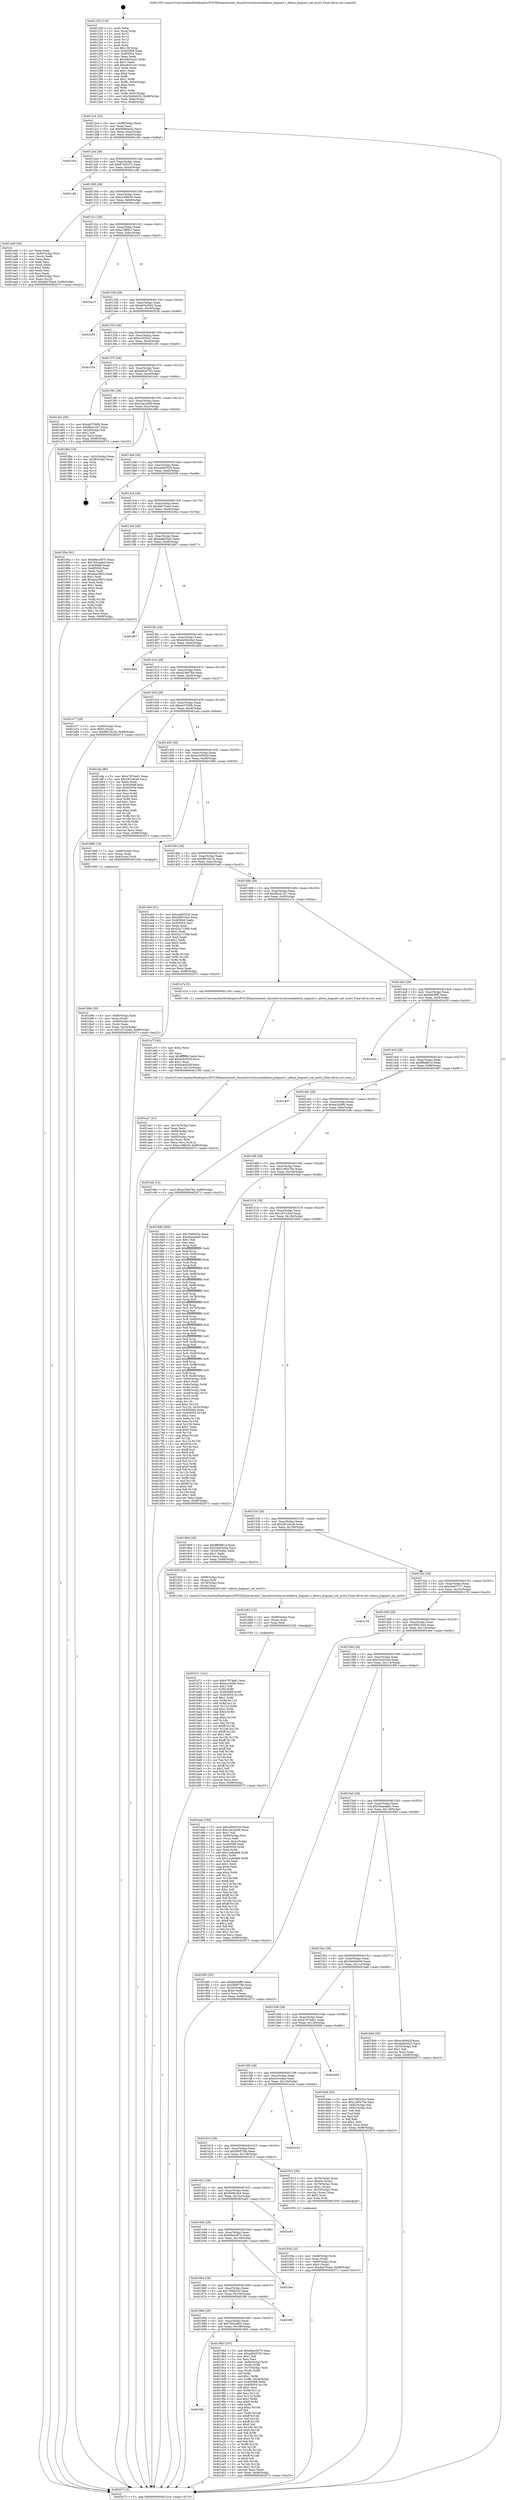 digraph "0x401250" {
  label = "0x401250 (/mnt/c/Users/mathe/Desktop/tcc/POCII/binaries/extr_linuxdriversttyserialaltera_jtaguart.c_altera_jtaguart_set_mctrl_Final-ollvm.out::main(0))"
  labelloc = "t"
  node[shape=record]

  Entry [label="",width=0.3,height=0.3,shape=circle,fillcolor=black,style=filled]
  "0x4012c4" [label="{
     0x4012c4 [32]\l
     | [instrs]\l
     &nbsp;&nbsp;0x4012c4 \<+6\>: mov -0x98(%rbp),%eax\l
     &nbsp;&nbsp;0x4012ca \<+2\>: mov %eax,%ecx\l
     &nbsp;&nbsp;0x4012cc \<+6\>: sub $0x8480ae42,%ecx\l
     &nbsp;&nbsp;0x4012d2 \<+6\>: mov %eax,-0xac(%rbp)\l
     &nbsp;&nbsp;0x4012d8 \<+6\>: mov %ecx,-0xb0(%rbp)\l
     &nbsp;&nbsp;0x4012de \<+6\>: je 0000000000401c0d \<main+0x9bd\>\l
  }"]
  "0x401c0d" [label="{
     0x401c0d\l
  }", style=dashed]
  "0x4012e4" [label="{
     0x4012e4 [28]\l
     | [instrs]\l
     &nbsp;&nbsp;0x4012e4 \<+5\>: jmp 00000000004012e9 \<main+0x99\>\l
     &nbsp;&nbsp;0x4012e9 \<+6\>: mov -0xac(%rbp),%eax\l
     &nbsp;&nbsp;0x4012ef \<+5\>: sub $0x8745037c,%eax\l
     &nbsp;&nbsp;0x4012f4 \<+6\>: mov %eax,-0xb4(%rbp)\l
     &nbsp;&nbsp;0x4012fa \<+6\>: je 0000000000401cdb \<main+0xa8b\>\l
  }"]
  Exit [label="",width=0.3,height=0.3,shape=circle,fillcolor=black,style=filled,peripheries=2]
  "0x401cdb" [label="{
     0x401cdb\l
  }", style=dashed]
  "0x401300" [label="{
     0x401300 [28]\l
     | [instrs]\l
     &nbsp;&nbsp;0x401300 \<+5\>: jmp 0000000000401305 \<main+0xb5\>\l
     &nbsp;&nbsp;0x401305 \<+6\>: mov -0xac(%rbp),%eax\l
     &nbsp;&nbsp;0x40130b \<+5\>: sub $0xa148fe30,%eax\l
     &nbsp;&nbsp;0x401310 \<+6\>: mov %eax,-0xb8(%rbp)\l
     &nbsp;&nbsp;0x401316 \<+6\>: je 0000000000401ad0 \<main+0x880\>\l
  }"]
  "0x401b71" [label="{
     0x401b71 [141]\l
     | [instrs]\l
     &nbsp;&nbsp;0x401b71 \<+5\>: mov $0x47974e61,%esi\l
     &nbsp;&nbsp;0x401b76 \<+5\>: mov $0xee1b066,%ecx\l
     &nbsp;&nbsp;0x401b7b \<+2\>: mov $0x1,%dl\l
     &nbsp;&nbsp;0x401b7d \<+3\>: xor %r8d,%r8d\l
     &nbsp;&nbsp;0x401b80 \<+8\>: mov 0x405068,%r9d\l
     &nbsp;&nbsp;0x401b88 \<+8\>: mov 0x405054,%r10d\l
     &nbsp;&nbsp;0x401b90 \<+4\>: sub $0x1,%r8d\l
     &nbsp;&nbsp;0x401b94 \<+3\>: mov %r9d,%r11d\l
     &nbsp;&nbsp;0x401b97 \<+3\>: add %r8d,%r11d\l
     &nbsp;&nbsp;0x401b9a \<+4\>: imul %r11d,%r9d\l
     &nbsp;&nbsp;0x401b9e \<+4\>: and $0x1,%r9d\l
     &nbsp;&nbsp;0x401ba2 \<+4\>: cmp $0x0,%r9d\l
     &nbsp;&nbsp;0x401ba6 \<+3\>: sete %bl\l
     &nbsp;&nbsp;0x401ba9 \<+4\>: cmp $0xa,%r10d\l
     &nbsp;&nbsp;0x401bad \<+4\>: setl %r14b\l
     &nbsp;&nbsp;0x401bb1 \<+3\>: mov %bl,%r15b\l
     &nbsp;&nbsp;0x401bb4 \<+4\>: xor $0xff,%r15b\l
     &nbsp;&nbsp;0x401bb8 \<+3\>: mov %r14b,%r12b\l
     &nbsp;&nbsp;0x401bbb \<+4\>: xor $0xff,%r12b\l
     &nbsp;&nbsp;0x401bbf \<+3\>: xor $0x1,%dl\l
     &nbsp;&nbsp;0x401bc2 \<+3\>: mov %r15b,%r13b\l
     &nbsp;&nbsp;0x401bc5 \<+4\>: and $0xff,%r13b\l
     &nbsp;&nbsp;0x401bc9 \<+2\>: and %dl,%bl\l
     &nbsp;&nbsp;0x401bcb \<+3\>: mov %r12b,%al\l
     &nbsp;&nbsp;0x401bce \<+2\>: and $0xff,%al\l
     &nbsp;&nbsp;0x401bd0 \<+3\>: and %dl,%r14b\l
     &nbsp;&nbsp;0x401bd3 \<+3\>: or %bl,%r13b\l
     &nbsp;&nbsp;0x401bd6 \<+3\>: or %r14b,%al\l
     &nbsp;&nbsp;0x401bd9 \<+3\>: xor %al,%r13b\l
     &nbsp;&nbsp;0x401bdc \<+3\>: or %r12b,%r15b\l
     &nbsp;&nbsp;0x401bdf \<+4\>: xor $0xff,%r15b\l
     &nbsp;&nbsp;0x401be3 \<+3\>: or $0x1,%dl\l
     &nbsp;&nbsp;0x401be6 \<+3\>: and %dl,%r15b\l
     &nbsp;&nbsp;0x401be9 \<+3\>: or %r15b,%r13b\l
     &nbsp;&nbsp;0x401bec \<+4\>: test $0x1,%r13b\l
     &nbsp;&nbsp;0x401bf0 \<+3\>: cmovne %ecx,%esi\l
     &nbsp;&nbsp;0x401bf3 \<+6\>: mov %esi,-0x98(%rbp)\l
     &nbsp;&nbsp;0x401bf9 \<+5\>: jmp 0000000000402073 \<main+0xe23\>\l
  }"]
  "0x401ad0" [label="{
     0x401ad0 [42]\l
     | [instrs]\l
     &nbsp;&nbsp;0x401ad0 \<+2\>: xor %eax,%eax\l
     &nbsp;&nbsp;0x401ad2 \<+4\>: mov -0x60(%rbp),%rcx\l
     &nbsp;&nbsp;0x401ad6 \<+2\>: mov (%rcx),%edx\l
     &nbsp;&nbsp;0x401ad8 \<+2\>: mov %eax,%esi\l
     &nbsp;&nbsp;0x401ada \<+2\>: sub %edx,%esi\l
     &nbsp;&nbsp;0x401adc \<+2\>: mov %eax,%edx\l
     &nbsp;&nbsp;0x401ade \<+3\>: sub $0x1,%edx\l
     &nbsp;&nbsp;0x401ae1 \<+2\>: add %edx,%esi\l
     &nbsp;&nbsp;0x401ae3 \<+2\>: sub %esi,%eax\l
     &nbsp;&nbsp;0x401ae5 \<+4\>: mov -0x60(%rbp),%rcx\l
     &nbsp;&nbsp;0x401ae9 \<+2\>: mov %eax,(%rcx)\l
     &nbsp;&nbsp;0x401aeb \<+10\>: movl $0xda070ae4,-0x98(%rbp)\l
     &nbsp;&nbsp;0x401af5 \<+5\>: jmp 0000000000402073 \<main+0xe23\>\l
  }"]
  "0x40131c" [label="{
     0x40131c [28]\l
     | [instrs]\l
     &nbsp;&nbsp;0x40131c \<+5\>: jmp 0000000000401321 \<main+0xd1\>\l
     &nbsp;&nbsp;0x401321 \<+6\>: mov -0xac(%rbp),%eax\l
     &nbsp;&nbsp;0x401327 \<+5\>: sub $0xa7df0fc1,%eax\l
     &nbsp;&nbsp;0x40132c \<+6\>: mov %eax,-0xbc(%rbp)\l
     &nbsp;&nbsp;0x401332 \<+6\>: je 0000000000401e15 \<main+0xbc5\>\l
  }"]
  "0x401b62" [label="{
     0x401b62 [15]\l
     | [instrs]\l
     &nbsp;&nbsp;0x401b62 \<+4\>: mov -0x68(%rbp),%rax\l
     &nbsp;&nbsp;0x401b66 \<+3\>: mov (%rax),%rax\l
     &nbsp;&nbsp;0x401b69 \<+3\>: mov %rax,%rdi\l
     &nbsp;&nbsp;0x401b6c \<+5\>: call 0000000000401030 \<free@plt\>\l
     | [calls]\l
     &nbsp;&nbsp;0x401030 \{1\} (unknown)\l
  }"]
  "0x401e15" [label="{
     0x401e15\l
  }", style=dashed]
  "0x401338" [label="{
     0x401338 [28]\l
     | [instrs]\l
     &nbsp;&nbsp;0x401338 \<+5\>: jmp 000000000040133d \<main+0xed\>\l
     &nbsp;&nbsp;0x40133d \<+6\>: mov -0xac(%rbp),%eax\l
     &nbsp;&nbsp;0x401343 \<+5\>: sub $0xa97ed362,%eax\l
     &nbsp;&nbsp;0x401348 \<+6\>: mov %eax,-0xc0(%rbp)\l
     &nbsp;&nbsp;0x40134e \<+6\>: je 0000000000402039 \<main+0xde9\>\l
  }"]
  "0x401aa7" [label="{
     0x401aa7 [41]\l
     | [instrs]\l
     &nbsp;&nbsp;0x401aa7 \<+6\>: mov -0x13c(%rbp),%ecx\l
     &nbsp;&nbsp;0x401aad \<+3\>: imul %eax,%ecx\l
     &nbsp;&nbsp;0x401ab0 \<+4\>: mov -0x68(%rbp),%rsi\l
     &nbsp;&nbsp;0x401ab4 \<+3\>: mov (%rsi),%rsi\l
     &nbsp;&nbsp;0x401ab7 \<+4\>: mov -0x60(%rbp),%rdi\l
     &nbsp;&nbsp;0x401abb \<+3\>: movslq (%rdi),%rdi\l
     &nbsp;&nbsp;0x401abe \<+3\>: mov %ecx,(%rsi,%rdi,4)\l
     &nbsp;&nbsp;0x401ac1 \<+10\>: movl $0xa148fe30,-0x98(%rbp)\l
     &nbsp;&nbsp;0x401acb \<+5\>: jmp 0000000000402073 \<main+0xe23\>\l
  }"]
  "0x402039" [label="{
     0x402039\l
  }", style=dashed]
  "0x401354" [label="{
     0x401354 [28]\l
     | [instrs]\l
     &nbsp;&nbsp;0x401354 \<+5\>: jmp 0000000000401359 \<main+0x109\>\l
     &nbsp;&nbsp;0x401359 \<+6\>: mov -0xac(%rbp),%eax\l
     &nbsp;&nbsp;0x40135f \<+5\>: sub $0xac3035a7,%eax\l
     &nbsp;&nbsp;0x401364 \<+6\>: mov %eax,-0xc4(%rbp)\l
     &nbsp;&nbsp;0x40136a \<+6\>: je 0000000000401c54 \<main+0xa04\>\l
  }"]
  "0x401a7f" [label="{
     0x401a7f [40]\l
     | [instrs]\l
     &nbsp;&nbsp;0x401a7f \<+5\>: mov $0x2,%ecx\l
     &nbsp;&nbsp;0x401a84 \<+1\>: cltd\l
     &nbsp;&nbsp;0x401a85 \<+2\>: idiv %ecx\l
     &nbsp;&nbsp;0x401a87 \<+6\>: imul $0xfffffffe,%edx,%ecx\l
     &nbsp;&nbsp;0x401a8d \<+6\>: add $0xdc4c020f,%ecx\l
     &nbsp;&nbsp;0x401a93 \<+3\>: add $0x1,%ecx\l
     &nbsp;&nbsp;0x401a96 \<+6\>: sub $0xdc4c020f,%ecx\l
     &nbsp;&nbsp;0x401a9c \<+6\>: mov %ecx,-0x13c(%rbp)\l
     &nbsp;&nbsp;0x401aa2 \<+5\>: call 0000000000401160 \<next_i\>\l
     | [calls]\l
     &nbsp;&nbsp;0x401160 \{1\} (/mnt/c/Users/mathe/Desktop/tcc/POCII/binaries/extr_linuxdriversttyserialaltera_jtaguart.c_altera_jtaguart_set_mctrl_Final-ollvm.out::next_i)\l
  }"]
  "0x401c54" [label="{
     0x401c54\l
  }", style=dashed]
  "0x401370" [label="{
     0x401370 [28]\l
     | [instrs]\l
     &nbsp;&nbsp;0x401370 \<+5\>: jmp 0000000000401375 \<main+0x125\>\l
     &nbsp;&nbsp;0x401375 \<+6\>: mov -0xac(%rbp),%eax\l
     &nbsp;&nbsp;0x40137b \<+5\>: sub $0xadb3d763,%eax\l
     &nbsp;&nbsp;0x401380 \<+6\>: mov %eax,-0xc8(%rbp)\l
     &nbsp;&nbsp;0x401386 \<+6\>: je 0000000000401a5c \<main+0x80c\>\l
  }"]
  "0x40169c" [label="{
     0x40169c\l
  }", style=dashed]
  "0x401a5c" [label="{
     0x401a5c [30]\l
     | [instrs]\l
     &nbsp;&nbsp;0x401a5c \<+5\>: mov $0xe43784fb,%eax\l
     &nbsp;&nbsp;0x401a61 \<+5\>: mov $0xf8a3c1b7,%ecx\l
     &nbsp;&nbsp;0x401a66 \<+3\>: mov -0x2d(%rbp),%dl\l
     &nbsp;&nbsp;0x401a69 \<+3\>: test $0x1,%dl\l
     &nbsp;&nbsp;0x401a6c \<+3\>: cmovne %ecx,%eax\l
     &nbsp;&nbsp;0x401a6f \<+6\>: mov %eax,-0x98(%rbp)\l
     &nbsp;&nbsp;0x401a75 \<+5\>: jmp 0000000000402073 \<main+0xe23\>\l
  }"]
  "0x40138c" [label="{
     0x40138c [28]\l
     | [instrs]\l
     &nbsp;&nbsp;0x40138c \<+5\>: jmp 0000000000401391 \<main+0x141\>\l
     &nbsp;&nbsp;0x401391 \<+6\>: mov -0xac(%rbp),%eax\l
     &nbsp;&nbsp;0x401397 \<+5\>: sub $0xc2ec2b40,%eax\l
     &nbsp;&nbsp;0x40139c \<+6\>: mov %eax,-0xcc(%rbp)\l
     &nbsp;&nbsp;0x4013a2 \<+6\>: je 0000000000401f8d \<main+0xd3d\>\l
  }"]
  "0x4019b5" [label="{
     0x4019b5 [167]\l
     | [instrs]\l
     &nbsp;&nbsp;0x4019b5 \<+5\>: mov $0x66ee3670,%eax\l
     &nbsp;&nbsp;0x4019ba \<+5\>: mov $0xadb3d763,%ecx\l
     &nbsp;&nbsp;0x4019bf \<+2\>: mov $0x1,%dl\l
     &nbsp;&nbsp;0x4019c1 \<+2\>: xor %esi,%esi\l
     &nbsp;&nbsp;0x4019c3 \<+4\>: mov -0x60(%rbp),%rdi\l
     &nbsp;&nbsp;0x4019c7 \<+3\>: mov (%rdi),%r8d\l
     &nbsp;&nbsp;0x4019ca \<+4\>: mov -0x70(%rbp),%rdi\l
     &nbsp;&nbsp;0x4019ce \<+3\>: cmp (%rdi),%r8d\l
     &nbsp;&nbsp;0x4019d1 \<+4\>: setl %r9b\l
     &nbsp;&nbsp;0x4019d5 \<+4\>: and $0x1,%r9b\l
     &nbsp;&nbsp;0x4019d9 \<+4\>: mov %r9b,-0x2d(%rbp)\l
     &nbsp;&nbsp;0x4019dd \<+8\>: mov 0x405068,%r8d\l
     &nbsp;&nbsp;0x4019e5 \<+8\>: mov 0x405054,%r10d\l
     &nbsp;&nbsp;0x4019ed \<+3\>: sub $0x1,%esi\l
     &nbsp;&nbsp;0x4019f0 \<+3\>: mov %r8d,%r11d\l
     &nbsp;&nbsp;0x4019f3 \<+3\>: add %esi,%r11d\l
     &nbsp;&nbsp;0x4019f6 \<+4\>: imul %r11d,%r8d\l
     &nbsp;&nbsp;0x4019fa \<+4\>: and $0x1,%r8d\l
     &nbsp;&nbsp;0x4019fe \<+4\>: cmp $0x0,%r8d\l
     &nbsp;&nbsp;0x401a02 \<+4\>: sete %r9b\l
     &nbsp;&nbsp;0x401a06 \<+4\>: cmp $0xa,%r10d\l
     &nbsp;&nbsp;0x401a0a \<+3\>: setl %bl\l
     &nbsp;&nbsp;0x401a0d \<+3\>: mov %r9b,%r14b\l
     &nbsp;&nbsp;0x401a10 \<+4\>: xor $0xff,%r14b\l
     &nbsp;&nbsp;0x401a14 \<+3\>: mov %bl,%r15b\l
     &nbsp;&nbsp;0x401a17 \<+4\>: xor $0xff,%r15b\l
     &nbsp;&nbsp;0x401a1b \<+3\>: xor $0x0,%dl\l
     &nbsp;&nbsp;0x401a1e \<+3\>: mov %r14b,%r12b\l
     &nbsp;&nbsp;0x401a21 \<+4\>: and $0x0,%r12b\l
     &nbsp;&nbsp;0x401a25 \<+3\>: and %dl,%r9b\l
     &nbsp;&nbsp;0x401a28 \<+3\>: mov %r15b,%r13b\l
     &nbsp;&nbsp;0x401a2b \<+4\>: and $0x0,%r13b\l
     &nbsp;&nbsp;0x401a2f \<+2\>: and %dl,%bl\l
     &nbsp;&nbsp;0x401a31 \<+3\>: or %r9b,%r12b\l
     &nbsp;&nbsp;0x401a34 \<+3\>: or %bl,%r13b\l
     &nbsp;&nbsp;0x401a37 \<+3\>: xor %r13b,%r12b\l
     &nbsp;&nbsp;0x401a3a \<+3\>: or %r15b,%r14b\l
     &nbsp;&nbsp;0x401a3d \<+4\>: xor $0xff,%r14b\l
     &nbsp;&nbsp;0x401a41 \<+3\>: or $0x0,%dl\l
     &nbsp;&nbsp;0x401a44 \<+3\>: and %dl,%r14b\l
     &nbsp;&nbsp;0x401a47 \<+3\>: or %r14b,%r12b\l
     &nbsp;&nbsp;0x401a4a \<+4\>: test $0x1,%r12b\l
     &nbsp;&nbsp;0x401a4e \<+3\>: cmovne %ecx,%eax\l
     &nbsp;&nbsp;0x401a51 \<+6\>: mov %eax,-0x98(%rbp)\l
     &nbsp;&nbsp;0x401a57 \<+5\>: jmp 0000000000402073 \<main+0xe23\>\l
  }"]
  "0x401f8d" [label="{
     0x401f8d [18]\l
     | [instrs]\l
     &nbsp;&nbsp;0x401f8d \<+3\>: mov -0x2c(%rbp),%eax\l
     &nbsp;&nbsp;0x401f90 \<+4\>: lea -0x28(%rbp),%rsp\l
     &nbsp;&nbsp;0x401f94 \<+1\>: pop %rbx\l
     &nbsp;&nbsp;0x401f95 \<+2\>: pop %r12\l
     &nbsp;&nbsp;0x401f97 \<+2\>: pop %r13\l
     &nbsp;&nbsp;0x401f99 \<+2\>: pop %r14\l
     &nbsp;&nbsp;0x401f9b \<+2\>: pop %r15\l
     &nbsp;&nbsp;0x401f9d \<+1\>: pop %rbp\l
     &nbsp;&nbsp;0x401f9e \<+1\>: ret\l
  }"]
  "0x4013a8" [label="{
     0x4013a8 [28]\l
     | [instrs]\l
     &nbsp;&nbsp;0x4013a8 \<+5\>: jmp 00000000004013ad \<main+0x15d\>\l
     &nbsp;&nbsp;0x4013ad \<+6\>: mov -0xac(%rbp),%eax\l
     &nbsp;&nbsp;0x4013b3 \<+5\>: sub $0xca065520,%eax\l
     &nbsp;&nbsp;0x4013b8 \<+6\>: mov %eax,-0xd0(%rbp)\l
     &nbsp;&nbsp;0x4013be \<+6\>: je 000000000040205b \<main+0xe0b\>\l
  }"]
  "0x401680" [label="{
     0x401680 [28]\l
     | [instrs]\l
     &nbsp;&nbsp;0x401680 \<+5\>: jmp 0000000000401685 \<main+0x435\>\l
     &nbsp;&nbsp;0x401685 \<+6\>: mov -0xac(%rbp),%eax\l
     &nbsp;&nbsp;0x40168b \<+5\>: sub $0x765ced05,%eax\l
     &nbsp;&nbsp;0x401690 \<+6\>: mov %eax,-0x138(%rbp)\l
     &nbsp;&nbsp;0x401696 \<+6\>: je 00000000004019b5 \<main+0x765\>\l
  }"]
  "0x40205b" [label="{
     0x40205b\l
  }", style=dashed]
  "0x4013c4" [label="{
     0x4013c4 [28]\l
     | [instrs]\l
     &nbsp;&nbsp;0x4013c4 \<+5\>: jmp 00000000004013c9 \<main+0x179\>\l
     &nbsp;&nbsp;0x4013c9 \<+6\>: mov -0xac(%rbp),%eax\l
     &nbsp;&nbsp;0x4013cf \<+5\>: sub $0xda070ae4,%eax\l
     &nbsp;&nbsp;0x4013d4 \<+6\>: mov %eax,-0xd4(%rbp)\l
     &nbsp;&nbsp;0x4013da \<+6\>: je 000000000040195a \<main+0x70a\>\l
  }"]
  "0x401f9f" [label="{
     0x401f9f\l
  }", style=dashed]
  "0x40195a" [label="{
     0x40195a [91]\l
     | [instrs]\l
     &nbsp;&nbsp;0x40195a \<+5\>: mov $0x66ee3670,%eax\l
     &nbsp;&nbsp;0x40195f \<+5\>: mov $0x765ced05,%ecx\l
     &nbsp;&nbsp;0x401964 \<+7\>: mov 0x405068,%edx\l
     &nbsp;&nbsp;0x40196b \<+7\>: mov 0x405054,%esi\l
     &nbsp;&nbsp;0x401972 \<+2\>: mov %edx,%edi\l
     &nbsp;&nbsp;0x401974 \<+6\>: sub $0xaba2f903,%edi\l
     &nbsp;&nbsp;0x40197a \<+3\>: sub $0x1,%edi\l
     &nbsp;&nbsp;0x40197d \<+6\>: add $0xaba2f903,%edi\l
     &nbsp;&nbsp;0x401983 \<+3\>: imul %edi,%edx\l
     &nbsp;&nbsp;0x401986 \<+3\>: and $0x1,%edx\l
     &nbsp;&nbsp;0x401989 \<+3\>: cmp $0x0,%edx\l
     &nbsp;&nbsp;0x40198c \<+4\>: sete %r8b\l
     &nbsp;&nbsp;0x401990 \<+3\>: cmp $0xa,%esi\l
     &nbsp;&nbsp;0x401993 \<+4\>: setl %r9b\l
     &nbsp;&nbsp;0x401997 \<+3\>: mov %r8b,%r10b\l
     &nbsp;&nbsp;0x40199a \<+3\>: and %r9b,%r10b\l
     &nbsp;&nbsp;0x40199d \<+3\>: xor %r9b,%r8b\l
     &nbsp;&nbsp;0x4019a0 \<+3\>: or %r8b,%r10b\l
     &nbsp;&nbsp;0x4019a3 \<+4\>: test $0x1,%r10b\l
     &nbsp;&nbsp;0x4019a7 \<+3\>: cmovne %ecx,%eax\l
     &nbsp;&nbsp;0x4019aa \<+6\>: mov %eax,-0x98(%rbp)\l
     &nbsp;&nbsp;0x4019b0 \<+5\>: jmp 0000000000402073 \<main+0xe23\>\l
  }"]
  "0x4013e0" [label="{
     0x4013e0 [28]\l
     | [instrs]\l
     &nbsp;&nbsp;0x4013e0 \<+5\>: jmp 00000000004013e5 \<main+0x195\>\l
     &nbsp;&nbsp;0x4013e5 \<+6\>: mov -0xac(%rbp),%eax\l
     &nbsp;&nbsp;0x4013eb \<+5\>: sub $0xda8d35a2,%eax\l
     &nbsp;&nbsp;0x4013f0 \<+6\>: mov %eax,-0xd8(%rbp)\l
     &nbsp;&nbsp;0x4013f6 \<+6\>: je 0000000000401867 \<main+0x617\>\l
  }"]
  "0x401664" [label="{
     0x401664 [28]\l
     | [instrs]\l
     &nbsp;&nbsp;0x401664 \<+5\>: jmp 0000000000401669 \<main+0x419\>\l
     &nbsp;&nbsp;0x401669 \<+6\>: mov -0xac(%rbp),%eax\l
     &nbsp;&nbsp;0x40166f \<+5\>: sub $0x706f202e,%eax\l
     &nbsp;&nbsp;0x401674 \<+6\>: mov %eax,-0x134(%rbp)\l
     &nbsp;&nbsp;0x40167a \<+6\>: je 0000000000401f9f \<main+0xd4f\>\l
  }"]
  "0x401867" [label="{
     0x401867\l
  }", style=dashed]
  "0x4013fc" [label="{
     0x4013fc [28]\l
     | [instrs]\l
     &nbsp;&nbsp;0x4013fc \<+5\>: jmp 0000000000401401 \<main+0x1b1\>\l
     &nbsp;&nbsp;0x401401 \<+6\>: mov -0xac(%rbp),%eax\l
     &nbsp;&nbsp;0x401407 \<+5\>: sub $0xdd3b43a3,%eax\l
     &nbsp;&nbsp;0x40140c \<+6\>: mov %eax,-0xdc(%rbp)\l
     &nbsp;&nbsp;0x401412 \<+6\>: je 0000000000401d64 \<main+0xb14\>\l
  }"]
  "0x401fe4" [label="{
     0x401fe4\l
  }", style=dashed]
  "0x401d64" [label="{
     0x401d64\l
  }", style=dashed]
  "0x401418" [label="{
     0x401418 [28]\l
     | [instrs]\l
     &nbsp;&nbsp;0x401418 \<+5\>: jmp 000000000040141d \<main+0x1cd\>\l
     &nbsp;&nbsp;0x40141d \<+6\>: mov -0xac(%rbp),%eax\l
     &nbsp;&nbsp;0x401423 \<+5\>: sub $0xe236e78d,%eax\l
     &nbsp;&nbsp;0x401428 \<+6\>: mov %eax,-0xe0(%rbp)\l
     &nbsp;&nbsp;0x40142e \<+6\>: je 0000000000401e77 \<main+0xc27\>\l
  }"]
  "0x401648" [label="{
     0x401648 [28]\l
     | [instrs]\l
     &nbsp;&nbsp;0x401648 \<+5\>: jmp 000000000040164d \<main+0x3fd\>\l
     &nbsp;&nbsp;0x40164d \<+6\>: mov -0xac(%rbp),%eax\l
     &nbsp;&nbsp;0x401653 \<+5\>: sub $0x66ee3670,%eax\l
     &nbsp;&nbsp;0x401658 \<+6\>: mov %eax,-0x130(%rbp)\l
     &nbsp;&nbsp;0x40165e \<+6\>: je 0000000000401fe4 \<main+0xd94\>\l
  }"]
  "0x401e77" [label="{
     0x401e77 [28]\l
     | [instrs]\l
     &nbsp;&nbsp;0x401e77 \<+7\>: mov -0x90(%rbp),%rax\l
     &nbsp;&nbsp;0x401e7e \<+6\>: movl $0x0,(%rax)\l
     &nbsp;&nbsp;0x401e84 \<+10\>: movl $0xf8519c1b,-0x98(%rbp)\l
     &nbsp;&nbsp;0x401e8e \<+5\>: jmp 0000000000402073 \<main+0xe23\>\l
  }"]
  "0x401434" [label="{
     0x401434 [28]\l
     | [instrs]\l
     &nbsp;&nbsp;0x401434 \<+5\>: jmp 0000000000401439 \<main+0x1e9\>\l
     &nbsp;&nbsp;0x401439 \<+6\>: mov -0xac(%rbp),%eax\l
     &nbsp;&nbsp;0x40143f \<+5\>: sub $0xe43784fb,%eax\l
     &nbsp;&nbsp;0x401444 \<+6\>: mov %eax,-0xe4(%rbp)\l
     &nbsp;&nbsp;0x40144a \<+6\>: je 0000000000401afa \<main+0x8aa\>\l
  }"]
  "0x401e63" [label="{
     0x401e63\l
  }", style=dashed]
  "0x401afa" [label="{
     0x401afa [86]\l
     | [instrs]\l
     &nbsp;&nbsp;0x401afa \<+5\>: mov $0x47974e61,%eax\l
     &nbsp;&nbsp;0x401aff \<+5\>: mov $0x287a4ce9,%ecx\l
     &nbsp;&nbsp;0x401b04 \<+2\>: xor %edx,%edx\l
     &nbsp;&nbsp;0x401b06 \<+7\>: mov 0x405068,%esi\l
     &nbsp;&nbsp;0x401b0d \<+7\>: mov 0x405054,%edi\l
     &nbsp;&nbsp;0x401b14 \<+3\>: sub $0x1,%edx\l
     &nbsp;&nbsp;0x401b17 \<+3\>: mov %esi,%r8d\l
     &nbsp;&nbsp;0x401b1a \<+3\>: add %edx,%r8d\l
     &nbsp;&nbsp;0x401b1d \<+4\>: imul %r8d,%esi\l
     &nbsp;&nbsp;0x401b21 \<+3\>: and $0x1,%esi\l
     &nbsp;&nbsp;0x401b24 \<+3\>: cmp $0x0,%esi\l
     &nbsp;&nbsp;0x401b27 \<+4\>: sete %r9b\l
     &nbsp;&nbsp;0x401b2b \<+3\>: cmp $0xa,%edi\l
     &nbsp;&nbsp;0x401b2e \<+4\>: setl %r10b\l
     &nbsp;&nbsp;0x401b32 \<+3\>: mov %r9b,%r11b\l
     &nbsp;&nbsp;0x401b35 \<+3\>: and %r10b,%r11b\l
     &nbsp;&nbsp;0x401b38 \<+3\>: xor %r10b,%r9b\l
     &nbsp;&nbsp;0x401b3b \<+3\>: or %r9b,%r11b\l
     &nbsp;&nbsp;0x401b3e \<+4\>: test $0x1,%r11b\l
     &nbsp;&nbsp;0x401b42 \<+3\>: cmovne %ecx,%eax\l
     &nbsp;&nbsp;0x401b45 \<+6\>: mov %eax,-0x98(%rbp)\l
     &nbsp;&nbsp;0x401b4b \<+5\>: jmp 0000000000402073 \<main+0xe23\>\l
  }"]
  "0x401450" [label="{
     0x401450 [28]\l
     | [instrs]\l
     &nbsp;&nbsp;0x401450 \<+5\>: jmp 0000000000401455 \<main+0x205\>\l
     &nbsp;&nbsp;0x401455 \<+6\>: mov -0xac(%rbp),%eax\l
     &nbsp;&nbsp;0x40145b \<+5\>: sub $0xec40942f,%eax\l
     &nbsp;&nbsp;0x401460 \<+6\>: mov %eax,-0xe8(%rbp)\l
     &nbsp;&nbsp;0x401466 \<+6\>: je 0000000000401888 \<main+0x638\>\l
  }"]
  "0x40193a" [label="{
     0x40193a [32]\l
     | [instrs]\l
     &nbsp;&nbsp;0x40193a \<+4\>: mov -0x68(%rbp),%rdi\l
     &nbsp;&nbsp;0x40193e \<+3\>: mov %rax,(%rdi)\l
     &nbsp;&nbsp;0x401941 \<+4\>: mov -0x60(%rbp),%rax\l
     &nbsp;&nbsp;0x401945 \<+6\>: movl $0x0,(%rax)\l
     &nbsp;&nbsp;0x40194b \<+10\>: movl $0xda070ae4,-0x98(%rbp)\l
     &nbsp;&nbsp;0x401955 \<+5\>: jmp 0000000000402073 \<main+0xe23\>\l
  }"]
  "0x401888" [label="{
     0x401888 [19]\l
     | [instrs]\l
     &nbsp;&nbsp;0x401888 \<+7\>: mov -0x88(%rbp),%rax\l
     &nbsp;&nbsp;0x40188f \<+3\>: mov (%rax),%rax\l
     &nbsp;&nbsp;0x401892 \<+4\>: mov 0x8(%rax),%rdi\l
     &nbsp;&nbsp;0x401896 \<+5\>: call 0000000000401060 \<atoi@plt\>\l
     | [calls]\l
     &nbsp;&nbsp;0x401060 \{1\} (unknown)\l
  }"]
  "0x40146c" [label="{
     0x40146c [28]\l
     | [instrs]\l
     &nbsp;&nbsp;0x40146c \<+5\>: jmp 0000000000401471 \<main+0x221\>\l
     &nbsp;&nbsp;0x401471 \<+6\>: mov -0xac(%rbp),%eax\l
     &nbsp;&nbsp;0x401477 \<+5\>: sub $0xf8519c1b,%eax\l
     &nbsp;&nbsp;0x40147c \<+6\>: mov %eax,-0xec(%rbp)\l
     &nbsp;&nbsp;0x401482 \<+6\>: je 0000000000401e93 \<main+0xc43\>\l
  }"]
  "0x40162c" [label="{
     0x40162c [28]\l
     | [instrs]\l
     &nbsp;&nbsp;0x40162c \<+5\>: jmp 0000000000401631 \<main+0x3e1\>\l
     &nbsp;&nbsp;0x401631 \<+6\>: mov -0xac(%rbp),%eax\l
     &nbsp;&nbsp;0x401637 \<+5\>: sub $0x569fc3b4,%eax\l
     &nbsp;&nbsp;0x40163c \<+6\>: mov %eax,-0x12c(%rbp)\l
     &nbsp;&nbsp;0x401642 \<+6\>: je 0000000000401e63 \<main+0xc13\>\l
  }"]
  "0x401e93" [label="{
     0x401e93 [91]\l
     | [instrs]\l
     &nbsp;&nbsp;0x401e93 \<+5\>: mov $0xca065520,%eax\l
     &nbsp;&nbsp;0x401e98 \<+5\>: mov $0x30f516e4,%ecx\l
     &nbsp;&nbsp;0x401e9d \<+7\>: mov 0x405068,%edx\l
     &nbsp;&nbsp;0x401ea4 \<+7\>: mov 0x405054,%esi\l
     &nbsp;&nbsp;0x401eab \<+2\>: mov %edx,%edi\l
     &nbsp;&nbsp;0x401ead \<+6\>: sub $0x52a71588,%edi\l
     &nbsp;&nbsp;0x401eb3 \<+3\>: sub $0x1,%edi\l
     &nbsp;&nbsp;0x401eb6 \<+6\>: add $0x52a71588,%edi\l
     &nbsp;&nbsp;0x401ebc \<+3\>: imul %edi,%edx\l
     &nbsp;&nbsp;0x401ebf \<+3\>: and $0x1,%edx\l
     &nbsp;&nbsp;0x401ec2 \<+3\>: cmp $0x0,%edx\l
     &nbsp;&nbsp;0x401ec5 \<+4\>: sete %r8b\l
     &nbsp;&nbsp;0x401ec9 \<+3\>: cmp $0xa,%esi\l
     &nbsp;&nbsp;0x401ecc \<+4\>: setl %r9b\l
     &nbsp;&nbsp;0x401ed0 \<+3\>: mov %r8b,%r10b\l
     &nbsp;&nbsp;0x401ed3 \<+3\>: and %r9b,%r10b\l
     &nbsp;&nbsp;0x401ed6 \<+3\>: xor %r9b,%r8b\l
     &nbsp;&nbsp;0x401ed9 \<+3\>: or %r8b,%r10b\l
     &nbsp;&nbsp;0x401edc \<+4\>: test $0x1,%r10b\l
     &nbsp;&nbsp;0x401ee0 \<+3\>: cmovne %ecx,%eax\l
     &nbsp;&nbsp;0x401ee3 \<+6\>: mov %eax,-0x98(%rbp)\l
     &nbsp;&nbsp;0x401ee9 \<+5\>: jmp 0000000000402073 \<main+0xe23\>\l
  }"]
  "0x401488" [label="{
     0x401488 [28]\l
     | [instrs]\l
     &nbsp;&nbsp;0x401488 \<+5\>: jmp 000000000040148d \<main+0x23d\>\l
     &nbsp;&nbsp;0x40148d \<+6\>: mov -0xac(%rbp),%eax\l
     &nbsp;&nbsp;0x401493 \<+5\>: sub $0xf8a3c1b7,%eax\l
     &nbsp;&nbsp;0x401498 \<+6\>: mov %eax,-0xf0(%rbp)\l
     &nbsp;&nbsp;0x40149e \<+6\>: je 0000000000401a7a \<main+0x82a\>\l
  }"]
  "0x401913" [label="{
     0x401913 [39]\l
     | [instrs]\l
     &nbsp;&nbsp;0x401913 \<+4\>: mov -0x78(%rbp),%rax\l
     &nbsp;&nbsp;0x401917 \<+6\>: movl $0x64,(%rax)\l
     &nbsp;&nbsp;0x40191d \<+4\>: mov -0x70(%rbp),%rax\l
     &nbsp;&nbsp;0x401921 \<+6\>: movl $0x1,(%rax)\l
     &nbsp;&nbsp;0x401927 \<+4\>: mov -0x70(%rbp),%rax\l
     &nbsp;&nbsp;0x40192b \<+3\>: movslq (%rax),%rax\l
     &nbsp;&nbsp;0x40192e \<+4\>: shl $0x2,%rax\l
     &nbsp;&nbsp;0x401932 \<+3\>: mov %rax,%rdi\l
     &nbsp;&nbsp;0x401935 \<+5\>: call 0000000000401050 \<malloc@plt\>\l
     | [calls]\l
     &nbsp;&nbsp;0x401050 \{1\} (unknown)\l
  }"]
  "0x401a7a" [label="{
     0x401a7a [5]\l
     | [instrs]\l
     &nbsp;&nbsp;0x401a7a \<+5\>: call 0000000000401160 \<next_i\>\l
     | [calls]\l
     &nbsp;&nbsp;0x401160 \{1\} (/mnt/c/Users/mathe/Desktop/tcc/POCII/binaries/extr_linuxdriversttyserialaltera_jtaguart.c_altera_jtaguart_set_mctrl_Final-ollvm.out::next_i)\l
  }"]
  "0x4014a4" [label="{
     0x4014a4 [28]\l
     | [instrs]\l
     &nbsp;&nbsp;0x4014a4 \<+5\>: jmp 00000000004014a9 \<main+0x259\>\l
     &nbsp;&nbsp;0x4014a9 \<+6\>: mov -0xac(%rbp),%eax\l
     &nbsp;&nbsp;0x4014af \<+5\>: sub $0xfedc8ff5,%eax\l
     &nbsp;&nbsp;0x4014b4 \<+6\>: mov %eax,-0xf4(%rbp)\l
     &nbsp;&nbsp;0x4014ba \<+6\>: je 0000000000401e54 \<main+0xc04\>\l
  }"]
  "0x401610" [label="{
     0x401610 [28]\l
     | [instrs]\l
     &nbsp;&nbsp;0x401610 \<+5\>: jmp 0000000000401615 \<main+0x3c5\>\l
     &nbsp;&nbsp;0x401615 \<+6\>: mov -0xac(%rbp),%eax\l
     &nbsp;&nbsp;0x40161b \<+5\>: sub $0x560f73fe,%eax\l
     &nbsp;&nbsp;0x401620 \<+6\>: mov %eax,-0x128(%rbp)\l
     &nbsp;&nbsp;0x401626 \<+6\>: je 0000000000401913 \<main+0x6c3\>\l
  }"]
  "0x401e54" [label="{
     0x401e54\l
  }", style=dashed]
  "0x4014c0" [label="{
     0x4014c0 [28]\l
     | [instrs]\l
     &nbsp;&nbsp;0x4014c0 \<+5\>: jmp 00000000004014c5 \<main+0x275\>\l
     &nbsp;&nbsp;0x4014c5 \<+6\>: mov -0xac(%rbp),%eax\l
     &nbsp;&nbsp;0x4014cb \<+5\>: sub $0xff8d881d,%eax\l
     &nbsp;&nbsp;0x4014d0 \<+6\>: mov %eax,-0xf8(%rbp)\l
     &nbsp;&nbsp;0x4014d6 \<+6\>: je 00000000004018d7 \<main+0x687\>\l
  }"]
  "0x401e24" [label="{
     0x401e24\l
  }", style=dashed]
  "0x4018d7" [label="{
     0x4018d7\l
  }", style=dashed]
  "0x4014dc" [label="{
     0x4014dc [28]\l
     | [instrs]\l
     &nbsp;&nbsp;0x4014dc \<+5\>: jmp 00000000004014e1 \<main+0x291\>\l
     &nbsp;&nbsp;0x4014e1 \<+6\>: mov -0xac(%rbp),%eax\l
     &nbsp;&nbsp;0x4014e7 \<+5\>: sub $0xee1b066,%eax\l
     &nbsp;&nbsp;0x4014ec \<+6\>: mov %eax,-0xfc(%rbp)\l
     &nbsp;&nbsp;0x4014f2 \<+6\>: je 0000000000401bfe \<main+0x9ae\>\l
  }"]
  "0x4015f4" [label="{
     0x4015f4 [28]\l
     | [instrs]\l
     &nbsp;&nbsp;0x4015f4 \<+5\>: jmp 00000000004015f9 \<main+0x3a9\>\l
     &nbsp;&nbsp;0x4015f9 \<+6\>: mov -0xac(%rbp),%eax\l
     &nbsp;&nbsp;0x4015ff \<+5\>: sub $0x4c3ccdee,%eax\l
     &nbsp;&nbsp;0x401604 \<+6\>: mov %eax,-0x124(%rbp)\l
     &nbsp;&nbsp;0x40160a \<+6\>: je 0000000000401e24 \<main+0xbd4\>\l
  }"]
  "0x401bfe" [label="{
     0x401bfe [15]\l
     | [instrs]\l
     &nbsp;&nbsp;0x401bfe \<+10\>: movl $0xe236e78d,-0x98(%rbp)\l
     &nbsp;&nbsp;0x401c08 \<+5\>: jmp 0000000000402073 \<main+0xe23\>\l
  }"]
  "0x4014f8" [label="{
     0x4014f8 [28]\l
     | [instrs]\l
     &nbsp;&nbsp;0x4014f8 \<+5\>: jmp 00000000004014fd \<main+0x2ad\>\l
     &nbsp;&nbsp;0x4014fd \<+6\>: mov -0xac(%rbp),%eax\l
     &nbsp;&nbsp;0x401503 \<+5\>: sub $0x1c85e76e,%eax\l
     &nbsp;&nbsp;0x401508 \<+6\>: mov %eax,-0x100(%rbp)\l
     &nbsp;&nbsp;0x40150e \<+6\>: je 00000000004016db \<main+0x48b\>\l
  }"]
  "0x402009" [label="{
     0x402009\l
  }", style=dashed]
  "0x4016db" [label="{
     0x4016db [366]\l
     | [instrs]\l
     &nbsp;&nbsp;0x4016db \<+5\>: mov $0x706f202e,%eax\l
     &nbsp;&nbsp;0x4016e0 \<+5\>: mov $0x3baedab0,%ecx\l
     &nbsp;&nbsp;0x4016e5 \<+2\>: mov $0x1,%dl\l
     &nbsp;&nbsp;0x4016e7 \<+2\>: xor %esi,%esi\l
     &nbsp;&nbsp;0x4016e9 \<+3\>: mov %rsp,%rdi\l
     &nbsp;&nbsp;0x4016ec \<+4\>: add $0xfffffffffffffff0,%rdi\l
     &nbsp;&nbsp;0x4016f0 \<+3\>: mov %rdi,%rsp\l
     &nbsp;&nbsp;0x4016f3 \<+7\>: mov %rdi,-0x90(%rbp)\l
     &nbsp;&nbsp;0x4016fa \<+3\>: mov %rsp,%rdi\l
     &nbsp;&nbsp;0x4016fd \<+4\>: add $0xfffffffffffffff0,%rdi\l
     &nbsp;&nbsp;0x401701 \<+3\>: mov %rdi,%rsp\l
     &nbsp;&nbsp;0x401704 \<+3\>: mov %rsp,%r8\l
     &nbsp;&nbsp;0x401707 \<+4\>: add $0xfffffffffffffff0,%r8\l
     &nbsp;&nbsp;0x40170b \<+3\>: mov %r8,%rsp\l
     &nbsp;&nbsp;0x40170e \<+7\>: mov %r8,-0x88(%rbp)\l
     &nbsp;&nbsp;0x401715 \<+3\>: mov %rsp,%r8\l
     &nbsp;&nbsp;0x401718 \<+4\>: add $0xfffffffffffffff0,%r8\l
     &nbsp;&nbsp;0x40171c \<+3\>: mov %r8,%rsp\l
     &nbsp;&nbsp;0x40171f \<+4\>: mov %r8,-0x80(%rbp)\l
     &nbsp;&nbsp;0x401723 \<+3\>: mov %rsp,%r8\l
     &nbsp;&nbsp;0x401726 \<+4\>: add $0xfffffffffffffff0,%r8\l
     &nbsp;&nbsp;0x40172a \<+3\>: mov %r8,%rsp\l
     &nbsp;&nbsp;0x40172d \<+4\>: mov %r8,-0x78(%rbp)\l
     &nbsp;&nbsp;0x401731 \<+3\>: mov %rsp,%r8\l
     &nbsp;&nbsp;0x401734 \<+4\>: add $0xfffffffffffffff0,%r8\l
     &nbsp;&nbsp;0x401738 \<+3\>: mov %r8,%rsp\l
     &nbsp;&nbsp;0x40173b \<+4\>: mov %r8,-0x70(%rbp)\l
     &nbsp;&nbsp;0x40173f \<+3\>: mov %rsp,%r8\l
     &nbsp;&nbsp;0x401742 \<+4\>: add $0xfffffffffffffff0,%r8\l
     &nbsp;&nbsp;0x401746 \<+3\>: mov %r8,%rsp\l
     &nbsp;&nbsp;0x401749 \<+4\>: mov %r8,-0x68(%rbp)\l
     &nbsp;&nbsp;0x40174d \<+3\>: mov %rsp,%r8\l
     &nbsp;&nbsp;0x401750 \<+4\>: add $0xfffffffffffffff0,%r8\l
     &nbsp;&nbsp;0x401754 \<+3\>: mov %r8,%rsp\l
     &nbsp;&nbsp;0x401757 \<+4\>: mov %r8,-0x60(%rbp)\l
     &nbsp;&nbsp;0x40175b \<+3\>: mov %rsp,%r8\l
     &nbsp;&nbsp;0x40175e \<+4\>: add $0xfffffffffffffff0,%r8\l
     &nbsp;&nbsp;0x401762 \<+3\>: mov %r8,%rsp\l
     &nbsp;&nbsp;0x401765 \<+4\>: mov %r8,-0x58(%rbp)\l
     &nbsp;&nbsp;0x401769 \<+3\>: mov %rsp,%r8\l
     &nbsp;&nbsp;0x40176c \<+4\>: add $0xfffffffffffffff0,%r8\l
     &nbsp;&nbsp;0x401770 \<+3\>: mov %r8,%rsp\l
     &nbsp;&nbsp;0x401773 \<+4\>: mov %r8,-0x50(%rbp)\l
     &nbsp;&nbsp;0x401777 \<+3\>: mov %rsp,%r8\l
     &nbsp;&nbsp;0x40177a \<+4\>: add $0xfffffffffffffff0,%r8\l
     &nbsp;&nbsp;0x40177e \<+3\>: mov %r8,%rsp\l
     &nbsp;&nbsp;0x401781 \<+4\>: mov %r8,-0x48(%rbp)\l
     &nbsp;&nbsp;0x401785 \<+3\>: mov %rsp,%r8\l
     &nbsp;&nbsp;0x401788 \<+4\>: add $0xfffffffffffffff0,%r8\l
     &nbsp;&nbsp;0x40178c \<+3\>: mov %r8,%rsp\l
     &nbsp;&nbsp;0x40178f \<+4\>: mov %r8,-0x40(%rbp)\l
     &nbsp;&nbsp;0x401793 \<+7\>: mov -0x90(%rbp),%r8\l
     &nbsp;&nbsp;0x40179a \<+7\>: movl $0x0,(%r8)\l
     &nbsp;&nbsp;0x4017a1 \<+7\>: mov -0x9c(%rbp),%r9d\l
     &nbsp;&nbsp;0x4017a8 \<+3\>: mov %r9d,(%rdi)\l
     &nbsp;&nbsp;0x4017ab \<+7\>: mov -0x88(%rbp),%r8\l
     &nbsp;&nbsp;0x4017b2 \<+7\>: mov -0xa8(%rbp),%r10\l
     &nbsp;&nbsp;0x4017b9 \<+3\>: mov %r10,(%r8)\l
     &nbsp;&nbsp;0x4017bc \<+3\>: cmpl $0x2,(%rdi)\l
     &nbsp;&nbsp;0x4017bf \<+4\>: setne %r11b\l
     &nbsp;&nbsp;0x4017c3 \<+4\>: and $0x1,%r11b\l
     &nbsp;&nbsp;0x4017c7 \<+4\>: mov %r11b,-0x35(%rbp)\l
     &nbsp;&nbsp;0x4017cb \<+7\>: mov 0x405068,%ebx\l
     &nbsp;&nbsp;0x4017d2 \<+8\>: mov 0x405054,%r14d\l
     &nbsp;&nbsp;0x4017da \<+3\>: sub $0x1,%esi\l
     &nbsp;&nbsp;0x4017dd \<+3\>: mov %ebx,%r15d\l
     &nbsp;&nbsp;0x4017e0 \<+3\>: add %esi,%r15d\l
     &nbsp;&nbsp;0x4017e3 \<+4\>: imul %r15d,%ebx\l
     &nbsp;&nbsp;0x4017e7 \<+3\>: and $0x1,%ebx\l
     &nbsp;&nbsp;0x4017ea \<+3\>: cmp $0x0,%ebx\l
     &nbsp;&nbsp;0x4017ed \<+4\>: sete %r11b\l
     &nbsp;&nbsp;0x4017f1 \<+4\>: cmp $0xa,%r14d\l
     &nbsp;&nbsp;0x4017f5 \<+4\>: setl %r12b\l
     &nbsp;&nbsp;0x4017f9 \<+3\>: mov %r11b,%r13b\l
     &nbsp;&nbsp;0x4017fc \<+4\>: xor $0xff,%r13b\l
     &nbsp;&nbsp;0x401800 \<+3\>: mov %r12b,%sil\l
     &nbsp;&nbsp;0x401803 \<+4\>: xor $0xff,%sil\l
     &nbsp;&nbsp;0x401807 \<+3\>: xor $0x0,%dl\l
     &nbsp;&nbsp;0x40180a \<+3\>: mov %r13b,%dil\l
     &nbsp;&nbsp;0x40180d \<+4\>: and $0x0,%dil\l
     &nbsp;&nbsp;0x401811 \<+3\>: and %dl,%r11b\l
     &nbsp;&nbsp;0x401814 \<+3\>: mov %sil,%r8b\l
     &nbsp;&nbsp;0x401817 \<+4\>: and $0x0,%r8b\l
     &nbsp;&nbsp;0x40181b \<+3\>: and %dl,%r12b\l
     &nbsp;&nbsp;0x40181e \<+3\>: or %r11b,%dil\l
     &nbsp;&nbsp;0x401821 \<+3\>: or %r12b,%r8b\l
     &nbsp;&nbsp;0x401824 \<+3\>: xor %r8b,%dil\l
     &nbsp;&nbsp;0x401827 \<+3\>: or %sil,%r13b\l
     &nbsp;&nbsp;0x40182a \<+4\>: xor $0xff,%r13b\l
     &nbsp;&nbsp;0x40182e \<+3\>: or $0x0,%dl\l
     &nbsp;&nbsp;0x401831 \<+3\>: and %dl,%r13b\l
     &nbsp;&nbsp;0x401834 \<+3\>: or %r13b,%dil\l
     &nbsp;&nbsp;0x401837 \<+4\>: test $0x1,%dil\l
     &nbsp;&nbsp;0x40183b \<+3\>: cmovne %ecx,%eax\l
     &nbsp;&nbsp;0x40183e \<+6\>: mov %eax,-0x98(%rbp)\l
     &nbsp;&nbsp;0x401844 \<+5\>: jmp 0000000000402073 \<main+0xe23\>\l
  }"]
  "0x401514" [label="{
     0x401514 [28]\l
     | [instrs]\l
     &nbsp;&nbsp;0x401514 \<+5\>: jmp 0000000000401519 \<main+0x2c9\>\l
     &nbsp;&nbsp;0x401519 \<+6\>: mov -0xac(%rbp),%eax\l
     &nbsp;&nbsp;0x40151f \<+5\>: sub $0x1d7cc5ad,%eax\l
     &nbsp;&nbsp;0x401524 \<+6\>: mov %eax,-0x104(%rbp)\l
     &nbsp;&nbsp;0x40152a \<+6\>: je 00000000004018b9 \<main+0x669\>\l
  }"]
  "0x40189b" [label="{
     0x40189b [30]\l
     | [instrs]\l
     &nbsp;&nbsp;0x40189b \<+4\>: mov -0x80(%rbp),%rdi\l
     &nbsp;&nbsp;0x40189f \<+2\>: mov %eax,(%rdi)\l
     &nbsp;&nbsp;0x4018a1 \<+4\>: mov -0x80(%rbp),%rdi\l
     &nbsp;&nbsp;0x4018a5 \<+2\>: mov (%rdi),%eax\l
     &nbsp;&nbsp;0x4018a7 \<+3\>: mov %eax,-0x34(%rbp)\l
     &nbsp;&nbsp;0x4018aa \<+10\>: movl $0x1d7cc5ad,-0x98(%rbp)\l
     &nbsp;&nbsp;0x4018b4 \<+5\>: jmp 0000000000402073 \<main+0xe23\>\l
  }"]
  "0x4018b9" [label="{
     0x4018b9 [30]\l
     | [instrs]\l
     &nbsp;&nbsp;0x4018b9 \<+5\>: mov $0xff8d881d,%eax\l
     &nbsp;&nbsp;0x4018be \<+5\>: mov $0x33a532da,%ecx\l
     &nbsp;&nbsp;0x4018c3 \<+3\>: mov -0x34(%rbp),%edx\l
     &nbsp;&nbsp;0x4018c6 \<+3\>: cmp $0x1,%edx\l
     &nbsp;&nbsp;0x4018c9 \<+3\>: cmovl %ecx,%eax\l
     &nbsp;&nbsp;0x4018cc \<+6\>: mov %eax,-0x98(%rbp)\l
     &nbsp;&nbsp;0x4018d2 \<+5\>: jmp 0000000000402073 \<main+0xe23\>\l
  }"]
  "0x401530" [label="{
     0x401530 [28]\l
     | [instrs]\l
     &nbsp;&nbsp;0x401530 \<+5\>: jmp 0000000000401535 \<main+0x2e5\>\l
     &nbsp;&nbsp;0x401535 \<+6\>: mov -0xac(%rbp),%eax\l
     &nbsp;&nbsp;0x40153b \<+5\>: sub $0x287a4ce9,%eax\l
     &nbsp;&nbsp;0x401540 \<+6\>: mov %eax,-0x108(%rbp)\l
     &nbsp;&nbsp;0x401546 \<+6\>: je 0000000000401b50 \<main+0x900\>\l
  }"]
  "0x401250" [label="{
     0x401250 [116]\l
     | [instrs]\l
     &nbsp;&nbsp;0x401250 \<+1\>: push %rbp\l
     &nbsp;&nbsp;0x401251 \<+3\>: mov %rsp,%rbp\l
     &nbsp;&nbsp;0x401254 \<+2\>: push %r15\l
     &nbsp;&nbsp;0x401256 \<+2\>: push %r14\l
     &nbsp;&nbsp;0x401258 \<+2\>: push %r13\l
     &nbsp;&nbsp;0x40125a \<+2\>: push %r12\l
     &nbsp;&nbsp;0x40125c \<+1\>: push %rbx\l
     &nbsp;&nbsp;0x40125d \<+7\>: sub $0x138,%rsp\l
     &nbsp;&nbsp;0x401264 \<+7\>: mov 0x405068,%eax\l
     &nbsp;&nbsp;0x40126b \<+7\>: mov 0x405054,%ecx\l
     &nbsp;&nbsp;0x401272 \<+2\>: mov %eax,%edx\l
     &nbsp;&nbsp;0x401274 \<+6\>: sub $0xe9c5ccd1,%edx\l
     &nbsp;&nbsp;0x40127a \<+3\>: sub $0x1,%edx\l
     &nbsp;&nbsp;0x40127d \<+6\>: add $0xe9c5ccd1,%edx\l
     &nbsp;&nbsp;0x401283 \<+3\>: imul %edx,%eax\l
     &nbsp;&nbsp;0x401286 \<+3\>: and $0x1,%eax\l
     &nbsp;&nbsp;0x401289 \<+3\>: cmp $0x0,%eax\l
     &nbsp;&nbsp;0x40128c \<+4\>: sete %r8b\l
     &nbsp;&nbsp;0x401290 \<+4\>: and $0x1,%r8b\l
     &nbsp;&nbsp;0x401294 \<+7\>: mov %r8b,-0x92(%rbp)\l
     &nbsp;&nbsp;0x40129b \<+3\>: cmp $0xa,%ecx\l
     &nbsp;&nbsp;0x40129e \<+4\>: setl %r8b\l
     &nbsp;&nbsp;0x4012a2 \<+4\>: and $0x1,%r8b\l
     &nbsp;&nbsp;0x4012a6 \<+7\>: mov %r8b,-0x91(%rbp)\l
     &nbsp;&nbsp;0x4012ad \<+10\>: movl $0x3bb0d450,-0x98(%rbp)\l
     &nbsp;&nbsp;0x4012b7 \<+6\>: mov %edi,-0x9c(%rbp)\l
     &nbsp;&nbsp;0x4012bd \<+7\>: mov %rsi,-0xa8(%rbp)\l
  }"]
  "0x401b50" [label="{
     0x401b50 [18]\l
     | [instrs]\l
     &nbsp;&nbsp;0x401b50 \<+4\>: mov -0x68(%rbp),%rax\l
     &nbsp;&nbsp;0x401b54 \<+3\>: mov (%rax),%rdi\l
     &nbsp;&nbsp;0x401b57 \<+4\>: mov -0x78(%rbp),%rax\l
     &nbsp;&nbsp;0x401b5b \<+2\>: mov (%rax),%esi\l
     &nbsp;&nbsp;0x401b5d \<+5\>: call 0000000000401240 \<altera_jtaguart_set_mctrl\>\l
     | [calls]\l
     &nbsp;&nbsp;0x401240 \{1\} (/mnt/c/Users/mathe/Desktop/tcc/POCII/binaries/extr_linuxdriversttyserialaltera_jtaguart.c_altera_jtaguart_set_mctrl_Final-ollvm.out::altera_jtaguart_set_mctrl)\l
  }"]
  "0x40154c" [label="{
     0x40154c [28]\l
     | [instrs]\l
     &nbsp;&nbsp;0x40154c \<+5\>: jmp 0000000000401551 \<main+0x301\>\l
     &nbsp;&nbsp;0x401551 \<+6\>: mov -0xac(%rbp),%eax\l
     &nbsp;&nbsp;0x401557 \<+5\>: sub $0x30e97717,%eax\l
     &nbsp;&nbsp;0x40155c \<+6\>: mov %eax,-0x10c(%rbp)\l
     &nbsp;&nbsp;0x401562 \<+6\>: je 0000000000401c78 \<main+0xa28\>\l
  }"]
  "0x402073" [label="{
     0x402073 [5]\l
     | [instrs]\l
     &nbsp;&nbsp;0x402073 \<+5\>: jmp 00000000004012c4 \<main+0x74\>\l
  }"]
  "0x401c78" [label="{
     0x401c78\l
  }", style=dashed]
  "0x401568" [label="{
     0x401568 [28]\l
     | [instrs]\l
     &nbsp;&nbsp;0x401568 \<+5\>: jmp 000000000040156d \<main+0x31d\>\l
     &nbsp;&nbsp;0x40156d \<+6\>: mov -0xac(%rbp),%eax\l
     &nbsp;&nbsp;0x401573 \<+5\>: sub $0x30f516e4,%eax\l
     &nbsp;&nbsp;0x401578 \<+6\>: mov %eax,-0x110(%rbp)\l
     &nbsp;&nbsp;0x40157e \<+6\>: je 0000000000401eee \<main+0xc9e\>\l
  }"]
  "0x4015d8" [label="{
     0x4015d8 [28]\l
     | [instrs]\l
     &nbsp;&nbsp;0x4015d8 \<+5\>: jmp 00000000004015dd \<main+0x38d\>\l
     &nbsp;&nbsp;0x4015dd \<+6\>: mov -0xac(%rbp),%eax\l
     &nbsp;&nbsp;0x4015e3 \<+5\>: sub $0x47974e61,%eax\l
     &nbsp;&nbsp;0x4015e8 \<+6\>: mov %eax,-0x120(%rbp)\l
     &nbsp;&nbsp;0x4015ee \<+6\>: je 0000000000402009 \<main+0xdb9\>\l
  }"]
  "0x401eee" [label="{
     0x401eee [159]\l
     | [instrs]\l
     &nbsp;&nbsp;0x401eee \<+5\>: mov $0xca065520,%eax\l
     &nbsp;&nbsp;0x401ef3 \<+5\>: mov $0xc2ec2b40,%ecx\l
     &nbsp;&nbsp;0x401ef8 \<+2\>: mov $0x1,%dl\l
     &nbsp;&nbsp;0x401efa \<+7\>: mov -0x90(%rbp),%rsi\l
     &nbsp;&nbsp;0x401f01 \<+2\>: mov (%rsi),%edi\l
     &nbsp;&nbsp;0x401f03 \<+3\>: mov %edi,-0x2c(%rbp)\l
     &nbsp;&nbsp;0x401f06 \<+7\>: mov 0x405068,%edi\l
     &nbsp;&nbsp;0x401f0d \<+8\>: mov 0x405054,%r8d\l
     &nbsp;&nbsp;0x401f15 \<+3\>: mov %edi,%r9d\l
     &nbsp;&nbsp;0x401f18 \<+7\>: add $0x1ca8a9d8,%r9d\l
     &nbsp;&nbsp;0x401f1f \<+4\>: sub $0x1,%r9d\l
     &nbsp;&nbsp;0x401f23 \<+7\>: sub $0x1ca8a9d8,%r9d\l
     &nbsp;&nbsp;0x401f2a \<+4\>: imul %r9d,%edi\l
     &nbsp;&nbsp;0x401f2e \<+3\>: and $0x1,%edi\l
     &nbsp;&nbsp;0x401f31 \<+3\>: cmp $0x0,%edi\l
     &nbsp;&nbsp;0x401f34 \<+4\>: sete %r10b\l
     &nbsp;&nbsp;0x401f38 \<+4\>: cmp $0xa,%r8d\l
     &nbsp;&nbsp;0x401f3c \<+4\>: setl %r11b\l
     &nbsp;&nbsp;0x401f40 \<+3\>: mov %r10b,%bl\l
     &nbsp;&nbsp;0x401f43 \<+3\>: xor $0xff,%bl\l
     &nbsp;&nbsp;0x401f46 \<+3\>: mov %r11b,%r14b\l
     &nbsp;&nbsp;0x401f49 \<+4\>: xor $0xff,%r14b\l
     &nbsp;&nbsp;0x401f4d \<+3\>: xor $0x1,%dl\l
     &nbsp;&nbsp;0x401f50 \<+3\>: mov %bl,%r15b\l
     &nbsp;&nbsp;0x401f53 \<+4\>: and $0xff,%r15b\l
     &nbsp;&nbsp;0x401f57 \<+3\>: and %dl,%r10b\l
     &nbsp;&nbsp;0x401f5a \<+3\>: mov %r14b,%r12b\l
     &nbsp;&nbsp;0x401f5d \<+4\>: and $0xff,%r12b\l
     &nbsp;&nbsp;0x401f61 \<+3\>: and %dl,%r11b\l
     &nbsp;&nbsp;0x401f64 \<+3\>: or %r10b,%r15b\l
     &nbsp;&nbsp;0x401f67 \<+3\>: or %r11b,%r12b\l
     &nbsp;&nbsp;0x401f6a \<+3\>: xor %r12b,%r15b\l
     &nbsp;&nbsp;0x401f6d \<+3\>: or %r14b,%bl\l
     &nbsp;&nbsp;0x401f70 \<+3\>: xor $0xff,%bl\l
     &nbsp;&nbsp;0x401f73 \<+3\>: or $0x1,%dl\l
     &nbsp;&nbsp;0x401f76 \<+2\>: and %dl,%bl\l
     &nbsp;&nbsp;0x401f78 \<+3\>: or %bl,%r15b\l
     &nbsp;&nbsp;0x401f7b \<+4\>: test $0x1,%r15b\l
     &nbsp;&nbsp;0x401f7f \<+3\>: cmovne %ecx,%eax\l
     &nbsp;&nbsp;0x401f82 \<+6\>: mov %eax,-0x98(%rbp)\l
     &nbsp;&nbsp;0x401f88 \<+5\>: jmp 0000000000402073 \<main+0xe23\>\l
  }"]
  "0x401584" [label="{
     0x401584 [28]\l
     | [instrs]\l
     &nbsp;&nbsp;0x401584 \<+5\>: jmp 0000000000401589 \<main+0x339\>\l
     &nbsp;&nbsp;0x401589 \<+6\>: mov -0xac(%rbp),%eax\l
     &nbsp;&nbsp;0x40158f \<+5\>: sub $0x33a532da,%eax\l
     &nbsp;&nbsp;0x401594 \<+6\>: mov %eax,-0x114(%rbp)\l
     &nbsp;&nbsp;0x40159a \<+6\>: je 00000000004018f5 \<main+0x6a5\>\l
  }"]
  "0x4016a6" [label="{
     0x4016a6 [53]\l
     | [instrs]\l
     &nbsp;&nbsp;0x4016a6 \<+5\>: mov $0x706f202e,%eax\l
     &nbsp;&nbsp;0x4016ab \<+5\>: mov $0x1c85e76e,%ecx\l
     &nbsp;&nbsp;0x4016b0 \<+6\>: mov -0x92(%rbp),%dl\l
     &nbsp;&nbsp;0x4016b6 \<+7\>: mov -0x91(%rbp),%sil\l
     &nbsp;&nbsp;0x4016bd \<+3\>: mov %dl,%dil\l
     &nbsp;&nbsp;0x4016c0 \<+3\>: and %sil,%dil\l
     &nbsp;&nbsp;0x4016c3 \<+3\>: xor %sil,%dl\l
     &nbsp;&nbsp;0x4016c6 \<+3\>: or %dl,%dil\l
     &nbsp;&nbsp;0x4016c9 \<+4\>: test $0x1,%dil\l
     &nbsp;&nbsp;0x4016cd \<+3\>: cmovne %ecx,%eax\l
     &nbsp;&nbsp;0x4016d0 \<+6\>: mov %eax,-0x98(%rbp)\l
     &nbsp;&nbsp;0x4016d6 \<+5\>: jmp 0000000000402073 \<main+0xe23\>\l
  }"]
  "0x4018f5" [label="{
     0x4018f5 [30]\l
     | [instrs]\l
     &nbsp;&nbsp;0x4018f5 \<+5\>: mov $0xfedc8ff5,%eax\l
     &nbsp;&nbsp;0x4018fa \<+5\>: mov $0x560f73fe,%ecx\l
     &nbsp;&nbsp;0x4018ff \<+3\>: mov -0x34(%rbp),%edx\l
     &nbsp;&nbsp;0x401902 \<+3\>: cmp $0x0,%edx\l
     &nbsp;&nbsp;0x401905 \<+3\>: cmove %ecx,%eax\l
     &nbsp;&nbsp;0x401908 \<+6\>: mov %eax,-0x98(%rbp)\l
     &nbsp;&nbsp;0x40190e \<+5\>: jmp 0000000000402073 \<main+0xe23\>\l
  }"]
  "0x4015a0" [label="{
     0x4015a0 [28]\l
     | [instrs]\l
     &nbsp;&nbsp;0x4015a0 \<+5\>: jmp 00000000004015a5 \<main+0x355\>\l
     &nbsp;&nbsp;0x4015a5 \<+6\>: mov -0xac(%rbp),%eax\l
     &nbsp;&nbsp;0x4015ab \<+5\>: sub $0x3baedab0,%eax\l
     &nbsp;&nbsp;0x4015b0 \<+6\>: mov %eax,-0x118(%rbp)\l
     &nbsp;&nbsp;0x4015b6 \<+6\>: je 0000000000401849 \<main+0x5f9\>\l
  }"]
  "0x4015bc" [label="{
     0x4015bc [28]\l
     | [instrs]\l
     &nbsp;&nbsp;0x4015bc \<+5\>: jmp 00000000004015c1 \<main+0x371\>\l
     &nbsp;&nbsp;0x4015c1 \<+6\>: mov -0xac(%rbp),%eax\l
     &nbsp;&nbsp;0x4015c7 \<+5\>: sub $0x3bb0d450,%eax\l
     &nbsp;&nbsp;0x4015cc \<+6\>: mov %eax,-0x11c(%rbp)\l
     &nbsp;&nbsp;0x4015d2 \<+6\>: je 00000000004016a6 \<main+0x456\>\l
  }"]
  "0x401849" [label="{
     0x401849 [30]\l
     | [instrs]\l
     &nbsp;&nbsp;0x401849 \<+5\>: mov $0xec40942f,%eax\l
     &nbsp;&nbsp;0x40184e \<+5\>: mov $0xda8d35a2,%ecx\l
     &nbsp;&nbsp;0x401853 \<+3\>: mov -0x35(%rbp),%dl\l
     &nbsp;&nbsp;0x401856 \<+3\>: test $0x1,%dl\l
     &nbsp;&nbsp;0x401859 \<+3\>: cmovne %ecx,%eax\l
     &nbsp;&nbsp;0x40185c \<+6\>: mov %eax,-0x98(%rbp)\l
     &nbsp;&nbsp;0x401862 \<+5\>: jmp 0000000000402073 \<main+0xe23\>\l
  }"]
  Entry -> "0x401250" [label=" 1"]
  "0x4012c4" -> "0x401c0d" [label=" 0"]
  "0x4012c4" -> "0x4012e4" [label=" 22"]
  "0x401f8d" -> Exit [label=" 1"]
  "0x4012e4" -> "0x401cdb" [label=" 0"]
  "0x4012e4" -> "0x401300" [label=" 22"]
  "0x401eee" -> "0x402073" [label=" 1"]
  "0x401300" -> "0x401ad0" [label=" 1"]
  "0x401300" -> "0x40131c" [label=" 21"]
  "0x401e93" -> "0x402073" [label=" 1"]
  "0x40131c" -> "0x401e15" [label=" 0"]
  "0x40131c" -> "0x401338" [label=" 21"]
  "0x401e77" -> "0x402073" [label=" 1"]
  "0x401338" -> "0x402039" [label=" 0"]
  "0x401338" -> "0x401354" [label=" 21"]
  "0x401bfe" -> "0x402073" [label=" 1"]
  "0x401354" -> "0x401c54" [label=" 0"]
  "0x401354" -> "0x401370" [label=" 21"]
  "0x401b71" -> "0x402073" [label=" 1"]
  "0x401370" -> "0x401a5c" [label=" 2"]
  "0x401370" -> "0x40138c" [label=" 19"]
  "0x401b62" -> "0x401b71" [label=" 1"]
  "0x40138c" -> "0x401f8d" [label=" 1"]
  "0x40138c" -> "0x4013a8" [label=" 18"]
  "0x401b50" -> "0x401b62" [label=" 1"]
  "0x4013a8" -> "0x40205b" [label=" 0"]
  "0x4013a8" -> "0x4013c4" [label=" 18"]
  "0x401ad0" -> "0x402073" [label=" 1"]
  "0x4013c4" -> "0x40195a" [label=" 2"]
  "0x4013c4" -> "0x4013e0" [label=" 16"]
  "0x401aa7" -> "0x402073" [label=" 1"]
  "0x4013e0" -> "0x401867" [label=" 0"]
  "0x4013e0" -> "0x4013fc" [label=" 16"]
  "0x401a7a" -> "0x401a7f" [label=" 1"]
  "0x4013fc" -> "0x401d64" [label=" 0"]
  "0x4013fc" -> "0x401418" [label=" 16"]
  "0x401a5c" -> "0x402073" [label=" 2"]
  "0x401418" -> "0x401e77" [label=" 1"]
  "0x401418" -> "0x401434" [label=" 15"]
  "0x401680" -> "0x40169c" [label=" 0"]
  "0x401434" -> "0x401afa" [label=" 1"]
  "0x401434" -> "0x401450" [label=" 14"]
  "0x401680" -> "0x4019b5" [label=" 2"]
  "0x401450" -> "0x401888" [label=" 1"]
  "0x401450" -> "0x40146c" [label=" 13"]
  "0x401664" -> "0x401680" [label=" 2"]
  "0x40146c" -> "0x401e93" [label=" 1"]
  "0x40146c" -> "0x401488" [label=" 12"]
  "0x401664" -> "0x401f9f" [label=" 0"]
  "0x401488" -> "0x401a7a" [label=" 1"]
  "0x401488" -> "0x4014a4" [label=" 11"]
  "0x401a7f" -> "0x401aa7" [label=" 1"]
  "0x4014a4" -> "0x401e54" [label=" 0"]
  "0x4014a4" -> "0x4014c0" [label=" 11"]
  "0x401648" -> "0x401fe4" [label=" 0"]
  "0x4014c0" -> "0x4018d7" [label=" 0"]
  "0x4014c0" -> "0x4014dc" [label=" 11"]
  "0x4019b5" -> "0x402073" [label=" 2"]
  "0x4014dc" -> "0x401bfe" [label=" 1"]
  "0x4014dc" -> "0x4014f8" [label=" 10"]
  "0x40162c" -> "0x401e63" [label=" 0"]
  "0x4014f8" -> "0x4016db" [label=" 1"]
  "0x4014f8" -> "0x401514" [label=" 9"]
  "0x401afa" -> "0x402073" [label=" 1"]
  "0x401514" -> "0x4018b9" [label=" 1"]
  "0x401514" -> "0x401530" [label=" 8"]
  "0x40193a" -> "0x402073" [label=" 1"]
  "0x401530" -> "0x401b50" [label=" 1"]
  "0x401530" -> "0x40154c" [label=" 7"]
  "0x401610" -> "0x40162c" [label=" 2"]
  "0x40154c" -> "0x401c78" [label=" 0"]
  "0x40154c" -> "0x401568" [label=" 7"]
  "0x401610" -> "0x401913" [label=" 1"]
  "0x401568" -> "0x401eee" [label=" 1"]
  "0x401568" -> "0x401584" [label=" 6"]
  "0x401648" -> "0x401664" [label=" 2"]
  "0x401584" -> "0x4018f5" [label=" 1"]
  "0x401584" -> "0x4015a0" [label=" 5"]
  "0x4015f4" -> "0x401610" [label=" 3"]
  "0x4015a0" -> "0x401849" [label=" 1"]
  "0x4015a0" -> "0x4015bc" [label=" 4"]
  "0x4015f4" -> "0x401e24" [label=" 0"]
  "0x4015bc" -> "0x4016a6" [label=" 1"]
  "0x4015bc" -> "0x4015d8" [label=" 3"]
  "0x4016a6" -> "0x402073" [label=" 1"]
  "0x401250" -> "0x4012c4" [label=" 1"]
  "0x402073" -> "0x4012c4" [label=" 21"]
  "0x401913" -> "0x40193a" [label=" 1"]
  "0x4016db" -> "0x402073" [label=" 1"]
  "0x401849" -> "0x402073" [label=" 1"]
  "0x401888" -> "0x40189b" [label=" 1"]
  "0x40189b" -> "0x402073" [label=" 1"]
  "0x4018b9" -> "0x402073" [label=" 1"]
  "0x4018f5" -> "0x402073" [label=" 1"]
  "0x40195a" -> "0x402073" [label=" 2"]
  "0x4015d8" -> "0x402009" [label=" 0"]
  "0x4015d8" -> "0x4015f4" [label=" 3"]
  "0x40162c" -> "0x401648" [label=" 2"]
}
